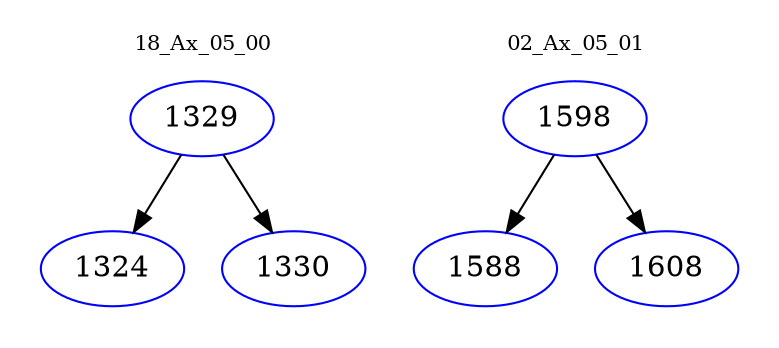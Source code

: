 digraph{
subgraph cluster_0 {
color = white
label = "18_Ax_05_00";
fontsize=10;
T0_1329 [label="1329", color="blue"]
T0_1329 -> T0_1324 [color="black"]
T0_1324 [label="1324", color="blue"]
T0_1329 -> T0_1330 [color="black"]
T0_1330 [label="1330", color="blue"]
}
subgraph cluster_1 {
color = white
label = "02_Ax_05_01";
fontsize=10;
T1_1598 [label="1598", color="blue"]
T1_1598 -> T1_1588 [color="black"]
T1_1588 [label="1588", color="blue"]
T1_1598 -> T1_1608 [color="black"]
T1_1608 [label="1608", color="blue"]
}
}
